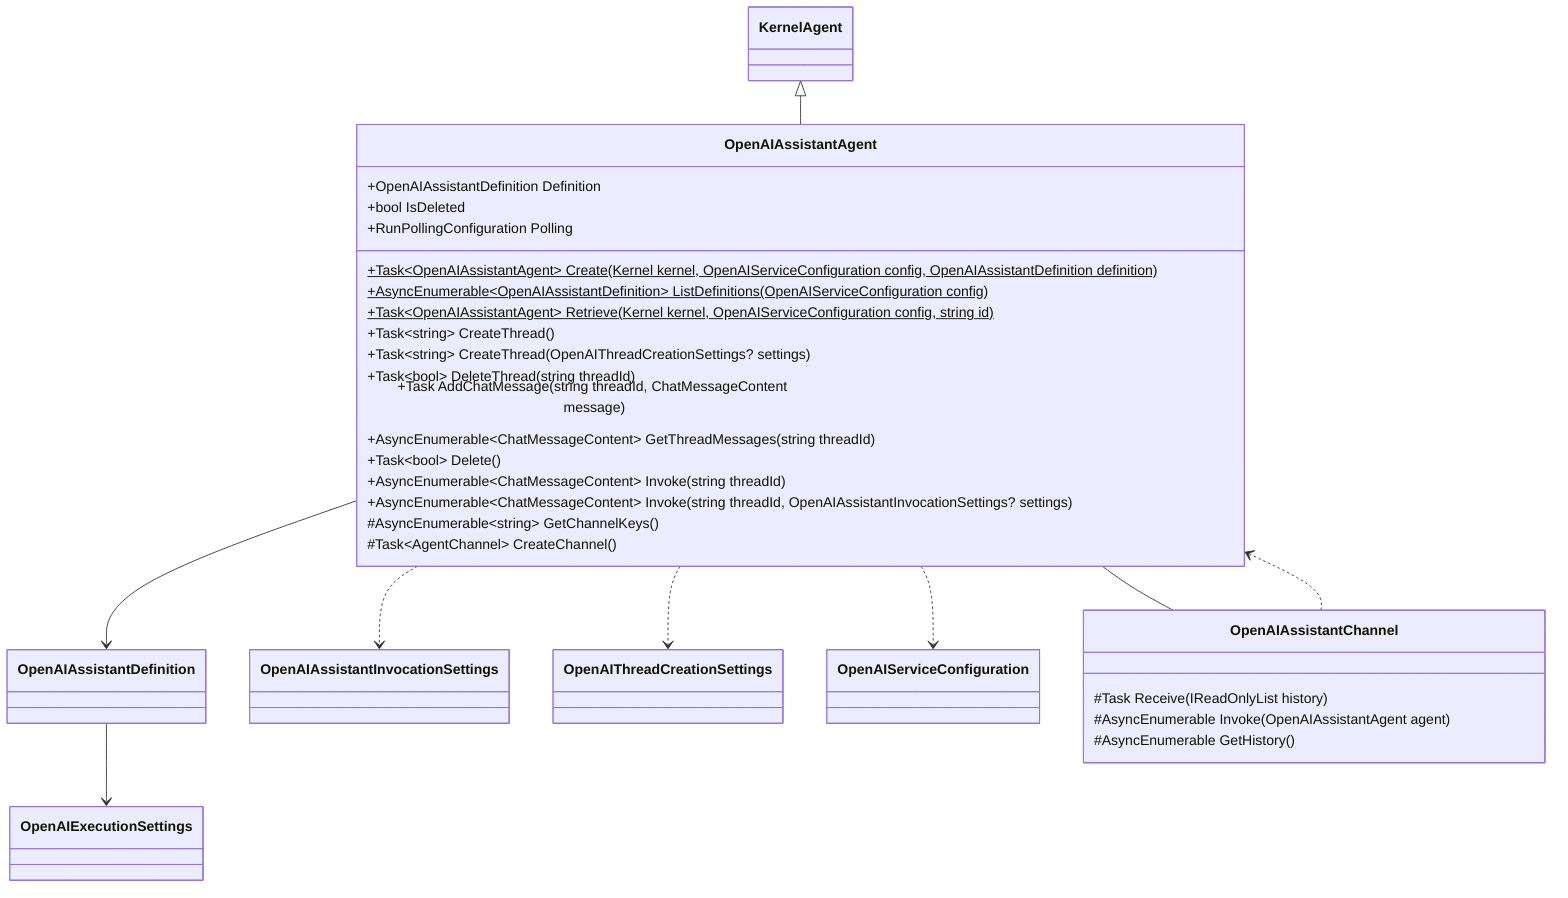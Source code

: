classDiagram

    KernelAgent
    OpenAIAssistantDefinition
    OpenAIAssistantDefinition --> OpenAIExecutionSettings
    OpenAIExecutionSettings
    OpenAIServiceConfiguration
    OpenAIAssistantInvocationSettings
    OpenAIThreadCreationSettings

    KernelAgent <|-- OpenAIAssistantAgent
    OpenAIAssistantAgent --> OpenAIAssistantDefinition
    OpenAIAssistantAgent ..> OpenAIAssistantInvocationSettings
    OpenAIAssistantAgent ..> OpenAIThreadCreationSettings
    OpenAIAssistantAgent ..> OpenAIServiceConfiguration
    OpenAIAssistantAgent -- OpenAIAssistantChannel
    class OpenAIAssistantAgent {
        +OpenAIAssistantDefinition Definition
        +bool IsDeleted
        +RunPollingConfiguration Polling
        +Task~OpenAIAssistantAgent~ Create(Kernel kernel, OpenAIServiceConfiguration config, OpenAIAssistantDefinition definition)$
        +AsyncEnumerable~OpenAIAssistantDefinition~ ListDefinitions(OpenAIServiceConfiguration config)$
        +Task~OpenAIAssistantAgent~ Retrieve(Kernel kernel, OpenAIServiceConfiguration config, string id)$
        +Task~string~ CreateThread()
        +Task~string~ CreateThread(OpenAIThreadCreationSettings? settings)
        +Task~bool~ DeleteThread(string threadId)
        +Task AddChatMessage(string threadId, ChatMessageContent message)
        +AsyncEnumerable~ChatMessageContent~ GetThreadMessages(string threadId)
        +Task~bool~ Delete()
        +AsyncEnumerable~ChatMessageContent~ Invoke(string threadId)
        +AsyncEnumerable~ChatMessageContent~ Invoke(string threadId, OpenAIAssistantInvocationSettings? settings)
        #AsyncEnumerable~string~ GetChannelKeys()
        #Task~AgentChannel~ CreateChannel()
    }

    OpenAIAssistantChannel ..> OpenAIAssistantAgent
    class OpenAIAssistantChannel {
        #Task Receive(IReadOnlyList<ChatMessageContent> history)
        #AsyncEnumerable<ChatMessageContent> Invoke(OpenAIAssistantAgent agent)
        #AsyncEnumerable<ChatMessageContent> GetHistory()
    }